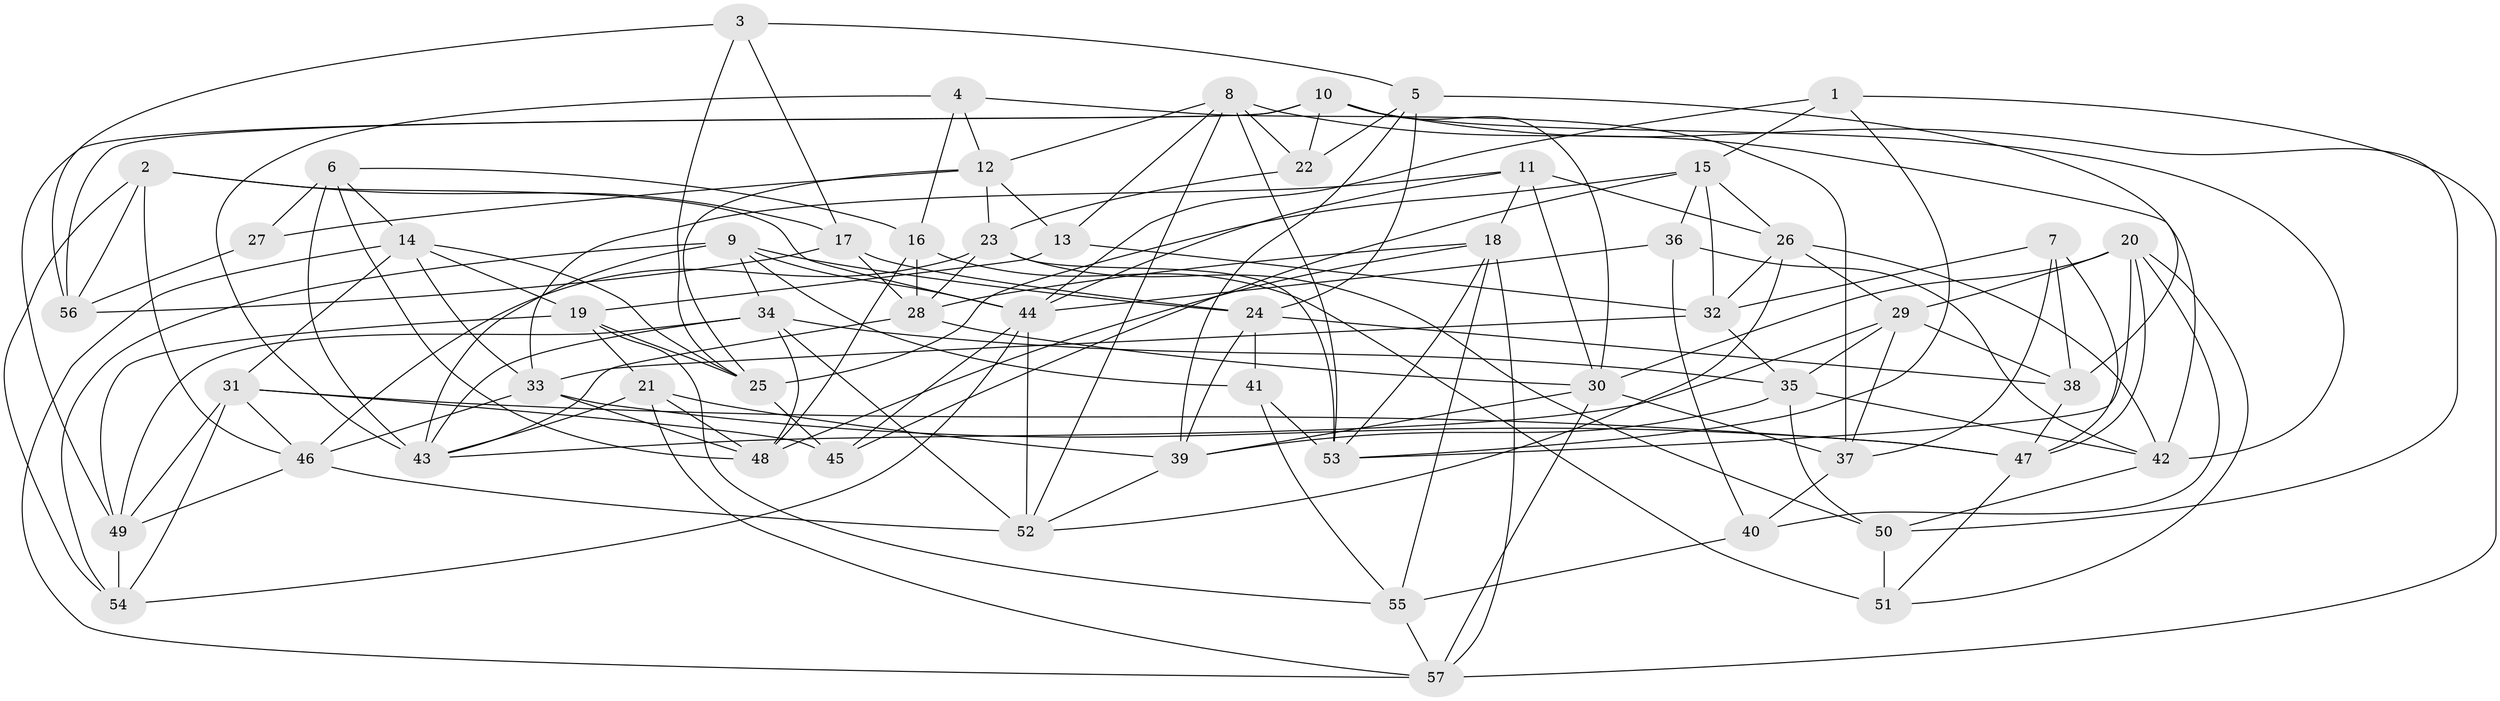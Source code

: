// original degree distribution, {4: 1.0}
// Generated by graph-tools (version 1.1) at 2025/38/03/04/25 23:38:10]
// undirected, 57 vertices, 154 edges
graph export_dot {
  node [color=gray90,style=filled];
  1;
  2;
  3;
  4;
  5;
  6;
  7;
  8;
  9;
  10;
  11;
  12;
  13;
  14;
  15;
  16;
  17;
  18;
  19;
  20;
  21;
  22;
  23;
  24;
  25;
  26;
  27;
  28;
  29;
  30;
  31;
  32;
  33;
  34;
  35;
  36;
  37;
  38;
  39;
  40;
  41;
  42;
  43;
  44;
  45;
  46;
  47;
  48;
  49;
  50;
  51;
  52;
  53;
  54;
  55;
  56;
  57;
  1 -- 15 [weight=1.0];
  1 -- 44 [weight=1.0];
  1 -- 53 [weight=1.0];
  1 -- 57 [weight=1.0];
  2 -- 17 [weight=2.0];
  2 -- 44 [weight=1.0];
  2 -- 46 [weight=1.0];
  2 -- 54 [weight=1.0];
  2 -- 56 [weight=1.0];
  3 -- 5 [weight=1.0];
  3 -- 17 [weight=1.0];
  3 -- 25 [weight=1.0];
  3 -- 56 [weight=1.0];
  4 -- 12 [weight=1.0];
  4 -- 16 [weight=1.0];
  4 -- 37 [weight=1.0];
  4 -- 43 [weight=1.0];
  5 -- 22 [weight=1.0];
  5 -- 24 [weight=1.0];
  5 -- 38 [weight=2.0];
  5 -- 39 [weight=1.0];
  6 -- 14 [weight=1.0];
  6 -- 16 [weight=1.0];
  6 -- 27 [weight=1.0];
  6 -- 43 [weight=2.0];
  6 -- 48 [weight=1.0];
  7 -- 32 [weight=1.0];
  7 -- 37 [weight=1.0];
  7 -- 38 [weight=1.0];
  7 -- 47 [weight=1.0];
  8 -- 12 [weight=1.0];
  8 -- 13 [weight=1.0];
  8 -- 22 [weight=1.0];
  8 -- 42 [weight=1.0];
  8 -- 52 [weight=1.0];
  8 -- 53 [weight=1.0];
  9 -- 24 [weight=1.0];
  9 -- 34 [weight=1.0];
  9 -- 41 [weight=1.0];
  9 -- 43 [weight=1.0];
  9 -- 44 [weight=1.0];
  9 -- 54 [weight=1.0];
  10 -- 22 [weight=1.0];
  10 -- 30 [weight=1.0];
  10 -- 42 [weight=1.0];
  10 -- 49 [weight=1.0];
  10 -- 50 [weight=1.0];
  10 -- 56 [weight=1.0];
  11 -- 18 [weight=1.0];
  11 -- 26 [weight=1.0];
  11 -- 30 [weight=2.0];
  11 -- 33 [weight=1.0];
  11 -- 44 [weight=1.0];
  12 -- 13 [weight=1.0];
  12 -- 23 [weight=1.0];
  12 -- 25 [weight=1.0];
  12 -- 27 [weight=1.0];
  13 -- 19 [weight=1.0];
  13 -- 32 [weight=1.0];
  14 -- 19 [weight=1.0];
  14 -- 25 [weight=1.0];
  14 -- 31 [weight=1.0];
  14 -- 33 [weight=1.0];
  14 -- 57 [weight=1.0];
  15 -- 25 [weight=1.0];
  15 -- 26 [weight=1.0];
  15 -- 32 [weight=1.0];
  15 -- 36 [weight=1.0];
  15 -- 45 [weight=1.0];
  16 -- 28 [weight=1.0];
  16 -- 48 [weight=1.0];
  16 -- 51 [weight=2.0];
  17 -- 24 [weight=1.0];
  17 -- 28 [weight=1.0];
  17 -- 56 [weight=1.0];
  18 -- 28 [weight=1.0];
  18 -- 48 [weight=1.0];
  18 -- 53 [weight=1.0];
  18 -- 55 [weight=1.0];
  18 -- 57 [weight=1.0];
  19 -- 21 [weight=2.0];
  19 -- 25 [weight=1.0];
  19 -- 49 [weight=2.0];
  19 -- 55 [weight=1.0];
  20 -- 29 [weight=1.0];
  20 -- 30 [weight=1.0];
  20 -- 40 [weight=1.0];
  20 -- 47 [weight=1.0];
  20 -- 51 [weight=1.0];
  20 -- 53 [weight=1.0];
  21 -- 39 [weight=1.0];
  21 -- 43 [weight=1.0];
  21 -- 48 [weight=1.0];
  21 -- 57 [weight=1.0];
  22 -- 23 [weight=1.0];
  23 -- 28 [weight=1.0];
  23 -- 46 [weight=1.0];
  23 -- 50 [weight=1.0];
  23 -- 53 [weight=1.0];
  24 -- 38 [weight=1.0];
  24 -- 39 [weight=1.0];
  24 -- 41 [weight=1.0];
  25 -- 45 [weight=1.0];
  26 -- 29 [weight=1.0];
  26 -- 32 [weight=1.0];
  26 -- 42 [weight=1.0];
  26 -- 52 [weight=1.0];
  27 -- 56 [weight=2.0];
  28 -- 30 [weight=1.0];
  28 -- 43 [weight=1.0];
  29 -- 35 [weight=1.0];
  29 -- 37 [weight=1.0];
  29 -- 38 [weight=1.0];
  29 -- 43 [weight=1.0];
  30 -- 37 [weight=1.0];
  30 -- 39 [weight=1.0];
  30 -- 57 [weight=1.0];
  31 -- 45 [weight=1.0];
  31 -- 46 [weight=1.0];
  31 -- 47 [weight=1.0];
  31 -- 49 [weight=1.0];
  31 -- 54 [weight=1.0];
  32 -- 33 [weight=1.0];
  32 -- 35 [weight=1.0];
  33 -- 46 [weight=1.0];
  33 -- 47 [weight=1.0];
  33 -- 48 [weight=1.0];
  34 -- 35 [weight=1.0];
  34 -- 43 [weight=1.0];
  34 -- 48 [weight=1.0];
  34 -- 49 [weight=1.0];
  34 -- 52 [weight=1.0];
  35 -- 39 [weight=1.0];
  35 -- 42 [weight=1.0];
  35 -- 50 [weight=1.0];
  36 -- 40 [weight=1.0];
  36 -- 42 [weight=1.0];
  36 -- 44 [weight=1.0];
  37 -- 40 [weight=2.0];
  38 -- 47 [weight=1.0];
  39 -- 52 [weight=1.0];
  40 -- 55 [weight=2.0];
  41 -- 53 [weight=1.0];
  41 -- 55 [weight=1.0];
  42 -- 50 [weight=1.0];
  44 -- 45 [weight=1.0];
  44 -- 52 [weight=1.0];
  44 -- 54 [weight=1.0];
  46 -- 49 [weight=1.0];
  46 -- 52 [weight=1.0];
  47 -- 51 [weight=1.0];
  49 -- 54 [weight=2.0];
  50 -- 51 [weight=2.0];
  55 -- 57 [weight=1.0];
}
